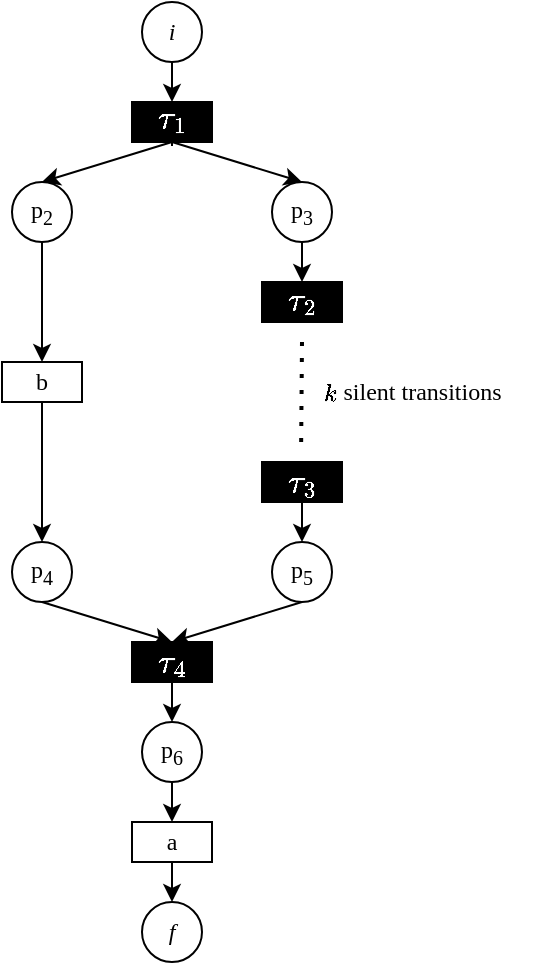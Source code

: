 <mxfile version="27.1.4" pages="2">
  <diagram name="Page-1" id="t-v4UrQDhg3Ys6JVKxCN">
    <mxGraphModel dx="839" dy="543" grid="0" gridSize="10" guides="1" tooltips="1" connect="1" arrows="1" fold="1" page="1" pageScale="1" pageWidth="400" pageHeight="500" math="1" shadow="0">
      <root>
        <mxCell id="0" />
        <mxCell id="1" parent="0" />
        <mxCell id="KKPDik1fxqIIwcvILY8H-4" value="&lt;font face=&quot;Times New Roman&quot;&gt;&lt;i&gt;f&lt;/i&gt;&lt;/font&gt;" style="ellipse;whiteSpace=wrap;html=1;aspect=fixed;" parent="1" vertex="1">
          <mxGeometry x="185" y="450" width="30" height="30" as="geometry" />
        </mxCell>
        <mxCell id="KKPDik1fxqIIwcvILY8H-7" value="&lt;font face=&quot;Times New Roman&quot;&gt;a&lt;/font&gt;" style="rounded=0;whiteSpace=wrap;html=1;" parent="1" vertex="1">
          <mxGeometry x="180" y="410" width="40" height="20" as="geometry" />
        </mxCell>
        <mxCell id="KKPDik1fxqIIwcvILY8H-12" value="&lt;font face=&quot;Times New Roman&quot;&gt;p&lt;sub&gt;6&lt;/sub&gt;&lt;/font&gt;" style="ellipse;whiteSpace=wrap;html=1;aspect=fixed;" parent="1" vertex="1">
          <mxGeometry x="185" y="360" width="30" height="30" as="geometry" />
        </mxCell>
        <mxCell id="KKPDik1fxqIIwcvILY8H-13" value="" style="rounded=0;whiteSpace=wrap;html=1;fillColor=#000000;" parent="1" vertex="1">
          <mxGeometry x="180" y="320" width="40" height="20" as="geometry" />
        </mxCell>
        <mxCell id="KKPDik1fxqIIwcvILY8H-14" value="&lt;font face=&quot;Times New Roman&quot;&gt;p&lt;sub&gt;5&lt;/sub&gt;&lt;/font&gt;" style="ellipse;whiteSpace=wrap;html=1;aspect=fixed;" parent="1" vertex="1">
          <mxGeometry x="250" y="270" width="30" height="30" as="geometry" />
        </mxCell>
        <mxCell id="KKPDik1fxqIIwcvILY8H-15" value="&lt;font face=&quot;Times New Roman&quot;&gt;p&lt;sub&gt;4&lt;/sub&gt;&lt;/font&gt;" style="ellipse;whiteSpace=wrap;html=1;aspect=fixed;" parent="1" vertex="1">
          <mxGeometry x="120" y="270" width="30" height="30" as="geometry" />
        </mxCell>
        <mxCell id="KKPDik1fxqIIwcvILY8H-16" value="&lt;font face=&quot;Times New Roman&quot;&gt;b&lt;/font&gt;" style="rounded=0;whiteSpace=wrap;html=1;" parent="1" vertex="1">
          <mxGeometry x="115" y="180" width="40" height="20" as="geometry" />
        </mxCell>
        <mxCell id="KKPDik1fxqIIwcvILY8H-17" value="&lt;font face=&quot;Times New Roman&quot;&gt;p&lt;sub&gt;2&lt;/sub&gt;&lt;/font&gt;" style="ellipse;whiteSpace=wrap;html=1;aspect=fixed;" parent="1" vertex="1">
          <mxGeometry x="120" y="90" width="30" height="30" as="geometry" />
        </mxCell>
        <mxCell id="KKPDik1fxqIIwcvILY8H-18" value="" style="rounded=0;whiteSpace=wrap;html=1;fillColor=#000000;" parent="1" vertex="1">
          <mxGeometry x="245" y="230" width="40" height="20" as="geometry" />
        </mxCell>
        <mxCell id="KKPDik1fxqIIwcvILY8H-19" value="" style="rounded=0;whiteSpace=wrap;html=1;fillColor=#000000;" parent="1" vertex="1">
          <mxGeometry x="245" y="140" width="40" height="20" as="geometry" />
        </mxCell>
        <mxCell id="KKPDik1fxqIIwcvILY8H-20" value="" style="rounded=0;whiteSpace=wrap;html=1;fillColor=#000000;" parent="1" vertex="1">
          <mxGeometry x="180" y="50" width="40" height="20" as="geometry" />
        </mxCell>
        <mxCell id="KKPDik1fxqIIwcvILY8H-21" value="&lt;font face=&quot;Times New Roman&quot;&gt;&lt;i&gt;i&lt;/i&gt;&lt;/font&gt;" style="ellipse;whiteSpace=wrap;html=1;aspect=fixed;" parent="1" vertex="1">
          <mxGeometry x="185" width="30" height="30" as="geometry" />
        </mxCell>
        <mxCell id="KKPDik1fxqIIwcvILY8H-22" value="&lt;font face=&quot;Times New Roman&quot;&gt;p&lt;sub&gt;3&lt;/sub&gt;&lt;/font&gt;" style="ellipse;whiteSpace=wrap;html=1;aspect=fixed;" parent="1" vertex="1">
          <mxGeometry x="250" y="90" width="30" height="30" as="geometry" />
        </mxCell>
        <mxCell id="KKPDik1fxqIIwcvILY8H-23" value="" style="endArrow=classic;html=1;rounded=0;exitX=0.5;exitY=1;exitDx=0;exitDy=0;entryX=0.5;entryY=0;entryDx=0;entryDy=0;" parent="1" source="kCBDgT7o6BG6CXSuEUOb-7" target="KKPDik1fxqIIwcvILY8H-20" edge="1">
          <mxGeometry width="50" height="50" relative="1" as="geometry">
            <mxPoint x="320" y="210" as="sourcePoint" />
            <mxPoint x="370" y="160" as="targetPoint" />
          </mxGeometry>
        </mxCell>
        <mxCell id="KKPDik1fxqIIwcvILY8H-24" value="" style="endArrow=classic;html=1;rounded=0;exitX=0.5;exitY=1;exitDx=0;exitDy=0;entryX=0.5;entryY=0;entryDx=0;entryDy=0;" parent="1" source="KKPDik1fxqIIwcvILY8H-20" target="KKPDik1fxqIIwcvILY8H-22" edge="1">
          <mxGeometry width="50" height="50" relative="1" as="geometry">
            <mxPoint x="320" y="210" as="sourcePoint" />
            <mxPoint x="370" y="160" as="targetPoint" />
          </mxGeometry>
        </mxCell>
        <mxCell id="KKPDik1fxqIIwcvILY8H-25" value="" style="endArrow=classic;html=1;rounded=0;exitX=0.5;exitY=1;exitDx=0;exitDy=0;entryX=0.5;entryY=0;entryDx=0;entryDy=0;" parent="1" source="KKPDik1fxqIIwcvILY8H-20" target="KKPDik1fxqIIwcvILY8H-17" edge="1">
          <mxGeometry width="50" height="50" relative="1" as="geometry">
            <mxPoint x="320" y="210" as="sourcePoint" />
            <mxPoint x="370" y="160" as="targetPoint" />
          </mxGeometry>
        </mxCell>
        <mxCell id="KKPDik1fxqIIwcvILY8H-27" value="" style="endArrow=classic;html=1;rounded=0;exitX=0.5;exitY=1;exitDx=0;exitDy=0;entryX=0.5;entryY=0;entryDx=0;entryDy=0;" parent="1" source="KKPDik1fxqIIwcvILY8H-17" target="KKPDik1fxqIIwcvILY8H-16" edge="1">
          <mxGeometry width="50" height="50" relative="1" as="geometry">
            <mxPoint x="210" y="80" as="sourcePoint" />
            <mxPoint x="145" y="100" as="targetPoint" />
          </mxGeometry>
        </mxCell>
        <mxCell id="KKPDik1fxqIIwcvILY8H-28" value="" style="endArrow=classic;html=1;rounded=0;exitX=0.5;exitY=1;exitDx=0;exitDy=0;entryX=0.5;entryY=0;entryDx=0;entryDy=0;" parent="1" source="KKPDik1fxqIIwcvILY8H-16" target="KKPDik1fxqIIwcvILY8H-15" edge="1">
          <mxGeometry width="50" height="50" relative="1" as="geometry">
            <mxPoint x="145" y="130" as="sourcePoint" />
            <mxPoint x="145" y="190" as="targetPoint" />
          </mxGeometry>
        </mxCell>
        <mxCell id="KKPDik1fxqIIwcvILY8H-33" value="" style="endArrow=none;dashed=1;html=1;dashPattern=1 3;strokeWidth=2;rounded=0;" parent="1" edge="1">
          <mxGeometry width="50" height="50" relative="1" as="geometry">
            <mxPoint x="264.58" y="220" as="sourcePoint" />
            <mxPoint x="265" y="170" as="targetPoint" />
          </mxGeometry>
        </mxCell>
        <mxCell id="KKPDik1fxqIIwcvILY8H-37" value="&lt;font face=&quot;Times New Roman&quot;&gt;\(&amp;nbsp;k&amp;nbsp;\) silent transitions&lt;/font&gt;" style="text;html=1;align=center;verticalAlign=middle;resizable=0;points=[];autosize=1;strokeColor=none;fillColor=none;" parent="1" vertex="1">
          <mxGeometry x="255" y="180" width="130" height="30" as="geometry" />
        </mxCell>
        <mxCell id="KKPDik1fxqIIwcvILY8H-38" value="" style="endArrow=classic;html=1;rounded=0;exitX=0.5;exitY=1;exitDx=0;exitDy=0;entryX=0.5;entryY=0;entryDx=0;entryDy=0;" parent="1" source="KKPDik1fxqIIwcvILY8H-22" target="KKPDik1fxqIIwcvILY8H-19" edge="1">
          <mxGeometry width="50" height="50" relative="1" as="geometry">
            <mxPoint x="320" y="210" as="sourcePoint" />
            <mxPoint x="370" y="160" as="targetPoint" />
          </mxGeometry>
        </mxCell>
        <mxCell id="KKPDik1fxqIIwcvILY8H-39" value="" style="endArrow=classic;html=1;rounded=0;exitX=0.5;exitY=1;exitDx=0;exitDy=0;entryX=0.5;entryY=0;entryDx=0;entryDy=0;" parent="1" source="KKPDik1fxqIIwcvILY8H-18" target="KKPDik1fxqIIwcvILY8H-14" edge="1">
          <mxGeometry width="50" height="50" relative="1" as="geometry">
            <mxPoint x="320" y="210" as="sourcePoint" />
            <mxPoint x="370" y="160" as="targetPoint" />
          </mxGeometry>
        </mxCell>
        <mxCell id="KKPDik1fxqIIwcvILY8H-40" value="" style="endArrow=classic;html=1;rounded=0;exitX=0.5;exitY=1;exitDx=0;exitDy=0;entryX=0.5;entryY=0;entryDx=0;entryDy=0;" parent="1" source="tDGtv9XZkofVJNpYTLer-4" target="KKPDik1fxqIIwcvILY8H-13" edge="1">
          <mxGeometry width="50" height="50" relative="1" as="geometry">
            <mxPoint x="145" y="310" as="sourcePoint" />
            <mxPoint x="210" y="330" as="targetPoint" />
          </mxGeometry>
        </mxCell>
        <mxCell id="KKPDik1fxqIIwcvILY8H-41" value="" style="endArrow=classic;html=1;rounded=0;exitX=0.5;exitY=1;exitDx=0;exitDy=0;entryX=0.5;entryY=0;entryDx=0;entryDy=0;" parent="1" source="KKPDik1fxqIIwcvILY8H-13" target="KKPDik1fxqIIwcvILY8H-12" edge="1">
          <mxGeometry width="50" height="50" relative="1" as="geometry">
            <mxPoint x="155" y="320" as="sourcePoint" />
            <mxPoint x="220" y="340" as="targetPoint" />
          </mxGeometry>
        </mxCell>
        <mxCell id="KKPDik1fxqIIwcvILY8H-42" value="" style="endArrow=classic;html=1;rounded=0;exitX=0.5;exitY=1;exitDx=0;exitDy=0;entryX=0.5;entryY=0;entryDx=0;entryDy=0;" parent="1" source="KKPDik1fxqIIwcvILY8H-12" target="KKPDik1fxqIIwcvILY8H-7" edge="1">
          <mxGeometry width="50" height="50" relative="1" as="geometry">
            <mxPoint x="210" y="350" as="sourcePoint" />
            <mxPoint x="210" y="370" as="targetPoint" />
          </mxGeometry>
        </mxCell>
        <mxCell id="KKPDik1fxqIIwcvILY8H-43" value="" style="endArrow=classic;html=1;rounded=0;exitX=0.5;exitY=1;exitDx=0;exitDy=0;entryX=0.5;entryY=0;entryDx=0;entryDy=0;" parent="1" source="KKPDik1fxqIIwcvILY8H-7" target="KKPDik1fxqIIwcvILY8H-4" edge="1">
          <mxGeometry width="50" height="50" relative="1" as="geometry">
            <mxPoint x="210" y="400" as="sourcePoint" />
            <mxPoint x="210" y="420" as="targetPoint" />
          </mxGeometry>
        </mxCell>
        <mxCell id="tDGtv9XZkofVJNpYTLer-1" value="" style="endArrow=classic;html=1;rounded=0;exitX=0.5;exitY=1;exitDx=0;exitDy=0;" edge="1" parent="1" source="KKPDik1fxqIIwcvILY8H-21">
          <mxGeometry width="50" height="50" relative="1" as="geometry">
            <mxPoint x="200" y="30" as="sourcePoint" />
            <mxPoint x="200" y="50" as="targetPoint" />
          </mxGeometry>
        </mxCell>
        <mxCell id="kCBDgT7o6BG6CXSuEUOb-7" value="&lt;div&gt;&lt;font style=&quot;font-size: 14px;&quot;&gt;&lt;span style=&quot;color: rgb(254, 255, 255);&quot;&gt;\( \tau_1 \)&lt;/span&gt;&lt;/font&gt;&lt;/div&gt;" style="text;html=1;align=center;verticalAlign=middle;resizable=0;points=[];autosize=1;strokeColor=none;fillColor=none;fontFamily=Helvetica;fontSize=12;fontColor=default;" parent="1" vertex="1">
          <mxGeometry x="159" y="43" width="82" height="29" as="geometry" />
        </mxCell>
        <mxCell id="tDGtv9XZkofVJNpYTLer-2" value="&lt;div&gt;&lt;font style=&quot;font-size: 14px;&quot;&gt;&lt;span style=&quot;color: rgb(254, 255, 255);&quot;&gt;\( \tau_2 \)&lt;/span&gt;&lt;/font&gt;&lt;/div&gt;" style="text;html=1;align=center;verticalAlign=middle;resizable=0;points=[];autosize=1;strokeColor=none;fillColor=none;fontFamily=Helvetica;fontSize=12;fontColor=default;" vertex="1" parent="1">
          <mxGeometry x="224" y="134" width="82" height="29" as="geometry" />
        </mxCell>
        <mxCell id="tDGtv9XZkofVJNpYTLer-3" value="&lt;div&gt;&lt;font style=&quot;font-size: 14px;&quot;&gt;&lt;span style=&quot;color: rgb(254, 255, 255);&quot;&gt;\( \tau_3 \)&lt;/span&gt;&lt;/font&gt;&lt;/div&gt;" style="text;html=1;align=center;verticalAlign=middle;resizable=0;points=[];autosize=1;strokeColor=none;fillColor=none;fontFamily=Helvetica;fontSize=12;fontColor=default;" vertex="1" parent="1">
          <mxGeometry x="224" y="225.5" width="82" height="29" as="geometry" />
        </mxCell>
        <mxCell id="tDGtv9XZkofVJNpYTLer-5" value="" style="endArrow=classic;html=1;rounded=0;exitX=0.5;exitY=1;exitDx=0;exitDy=0;entryX=0.5;entryY=0;entryDx=0;entryDy=0;" edge="1" parent="1" source="KKPDik1fxqIIwcvILY8H-15" target="KKPDik1fxqIIwcvILY8H-13">
          <mxGeometry width="50" height="50" relative="1" as="geometry">
            <mxPoint x="139" y="287.93" as="sourcePoint" />
            <mxPoint x="200.064" y="300.003" as="targetPoint" />
          </mxGeometry>
        </mxCell>
        <mxCell id="tDGtv9XZkofVJNpYTLer-6" value="" style="endArrow=classic;html=1;rounded=0;exitX=0.5;exitY=1;exitDx=0;exitDy=0;entryX=0.5;entryY=0;entryDx=0;entryDy=0;" edge="1" parent="1" source="KKPDik1fxqIIwcvILY8H-14" target="KKPDik1fxqIIwcvILY8H-13">
          <mxGeometry width="50" height="50" relative="1" as="geometry">
            <mxPoint x="265" y="300" as="sourcePoint" />
            <mxPoint x="201" y="309" as="targetPoint" />
          </mxGeometry>
        </mxCell>
        <mxCell id="tDGtv9XZkofVJNpYTLer-4" value="&lt;div&gt;&lt;font style=&quot;font-size: 14px;&quot;&gt;&lt;span style=&quot;color: rgb(254, 255, 255);&quot;&gt;\( \tau_4 \)&lt;/span&gt;&lt;/font&gt;&lt;/div&gt;" style="text;html=1;align=center;verticalAlign=middle;resizable=0;points=[];autosize=1;strokeColor=none;fillColor=none;fontFamily=Helvetica;fontSize=12;fontColor=default;" vertex="1" parent="1">
          <mxGeometry x="159" y="315.5" width="82" height="29" as="geometry" />
        </mxCell>
      </root>
    </mxGraphModel>
  </diagram>
  <diagram id="lCIeO0ZOoTCmVjGk7bvq" name="Side-2">
    <mxGraphModel grid="1" page="1" gridSize="10" guides="1" tooltips="1" connect="1" arrows="1" fold="1" pageScale="1" pageWidth="827" pageHeight="1169" math="0" shadow="0">
      <root>
        <mxCell id="0" />
        <mxCell id="1" parent="0" />
      </root>
    </mxGraphModel>
  </diagram>
</mxfile>
